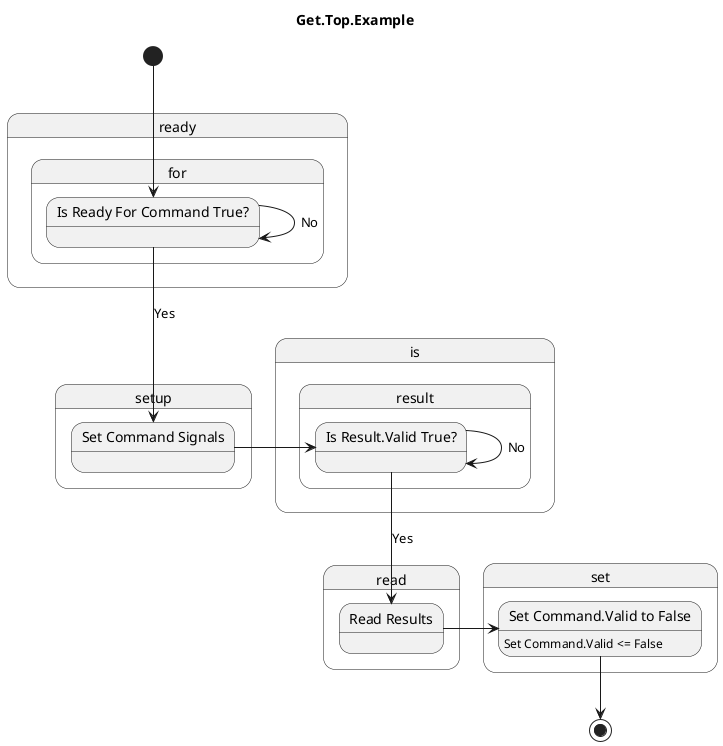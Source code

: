 @startuml Get.Top.Example

title Get.Top.Example

state "Is Ready For Command True?" as ready.for.command
state "Set Command Signals" as setup.command
state "Is Result.Valid True?" as is.result.valid
state "Read Results" as read.results
state "Set Command.Valid to False" as set.valid: Set Command.Valid <= False


[*] --> ready.for.command
ready.for.command --> ready.for.command : No
ready.for.command --> setup.command : Yes

setup.command -> is.result.valid
is.result.valid --> is.result.valid: No
is.result.valid --> read.results : Yes

read.results -> set.valid
set.valid --> [*]

@enduml